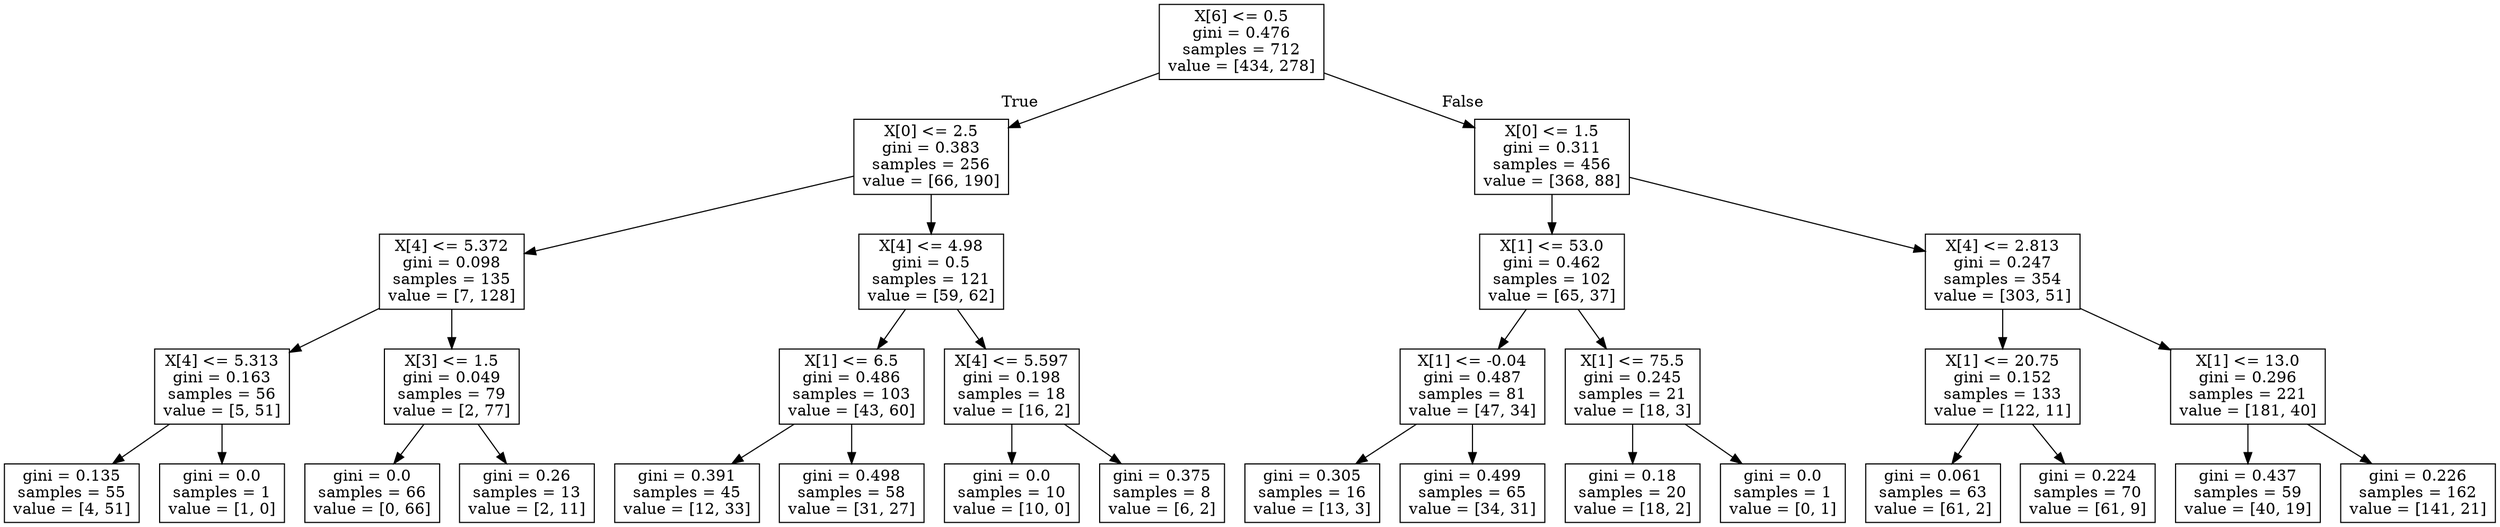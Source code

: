 digraph Tree {
node [shape=box] ;
0 [label="X[6] <= 0.5\ngini = 0.476\nsamples = 712\nvalue = [434, 278]"] ;
1 [label="X[0] <= 2.5\ngini = 0.383\nsamples = 256\nvalue = [66, 190]"] ;
0 -> 1 [labeldistance=2.5, labelangle=45, headlabel="True"] ;
2 [label="X[4] <= 5.372\ngini = 0.098\nsamples = 135\nvalue = [7, 128]"] ;
1 -> 2 ;
3 [label="X[4] <= 5.313\ngini = 0.163\nsamples = 56\nvalue = [5, 51]"] ;
2 -> 3 ;
4 [label="gini = 0.135\nsamples = 55\nvalue = [4, 51]"] ;
3 -> 4 ;
5 [label="gini = 0.0\nsamples = 1\nvalue = [1, 0]"] ;
3 -> 5 ;
6 [label="X[3] <= 1.5\ngini = 0.049\nsamples = 79\nvalue = [2, 77]"] ;
2 -> 6 ;
7 [label="gini = 0.0\nsamples = 66\nvalue = [0, 66]"] ;
6 -> 7 ;
8 [label="gini = 0.26\nsamples = 13\nvalue = [2, 11]"] ;
6 -> 8 ;
9 [label="X[4] <= 4.98\ngini = 0.5\nsamples = 121\nvalue = [59, 62]"] ;
1 -> 9 ;
10 [label="X[1] <= 6.5\ngini = 0.486\nsamples = 103\nvalue = [43, 60]"] ;
9 -> 10 ;
11 [label="gini = 0.391\nsamples = 45\nvalue = [12, 33]"] ;
10 -> 11 ;
12 [label="gini = 0.498\nsamples = 58\nvalue = [31, 27]"] ;
10 -> 12 ;
13 [label="X[4] <= 5.597\ngini = 0.198\nsamples = 18\nvalue = [16, 2]"] ;
9 -> 13 ;
14 [label="gini = 0.0\nsamples = 10\nvalue = [10, 0]"] ;
13 -> 14 ;
15 [label="gini = 0.375\nsamples = 8\nvalue = [6, 2]"] ;
13 -> 15 ;
16 [label="X[0] <= 1.5\ngini = 0.311\nsamples = 456\nvalue = [368, 88]"] ;
0 -> 16 [labeldistance=2.5, labelangle=-45, headlabel="False"] ;
17 [label="X[1] <= 53.0\ngini = 0.462\nsamples = 102\nvalue = [65, 37]"] ;
16 -> 17 ;
18 [label="X[1] <= -0.04\ngini = 0.487\nsamples = 81\nvalue = [47, 34]"] ;
17 -> 18 ;
19 [label="gini = 0.305\nsamples = 16\nvalue = [13, 3]"] ;
18 -> 19 ;
20 [label="gini = 0.499\nsamples = 65\nvalue = [34, 31]"] ;
18 -> 20 ;
21 [label="X[1] <= 75.5\ngini = 0.245\nsamples = 21\nvalue = [18, 3]"] ;
17 -> 21 ;
22 [label="gini = 0.18\nsamples = 20\nvalue = [18, 2]"] ;
21 -> 22 ;
23 [label="gini = 0.0\nsamples = 1\nvalue = [0, 1]"] ;
21 -> 23 ;
24 [label="X[4] <= 2.813\ngini = 0.247\nsamples = 354\nvalue = [303, 51]"] ;
16 -> 24 ;
25 [label="X[1] <= 20.75\ngini = 0.152\nsamples = 133\nvalue = [122, 11]"] ;
24 -> 25 ;
26 [label="gini = 0.061\nsamples = 63\nvalue = [61, 2]"] ;
25 -> 26 ;
27 [label="gini = 0.224\nsamples = 70\nvalue = [61, 9]"] ;
25 -> 27 ;
28 [label="X[1] <= 13.0\ngini = 0.296\nsamples = 221\nvalue = [181, 40]"] ;
24 -> 28 ;
29 [label="gini = 0.437\nsamples = 59\nvalue = [40, 19]"] ;
28 -> 29 ;
30 [label="gini = 0.226\nsamples = 162\nvalue = [141, 21]"] ;
28 -> 30 ;
}